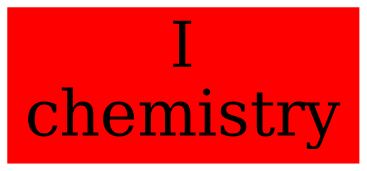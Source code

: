 // Created automatically by xgraphviz, DO NOT EDIT!
digraph I {
  concentrate=true;
  rankdir=LR;
  size="8,8";
"I\nchemistry"
  [shape=box, fontsize=30,
  style="filled", color=red];
subgraph species {
node[shape=oval,
  color=yellow,
  style="filled"];
}
}
